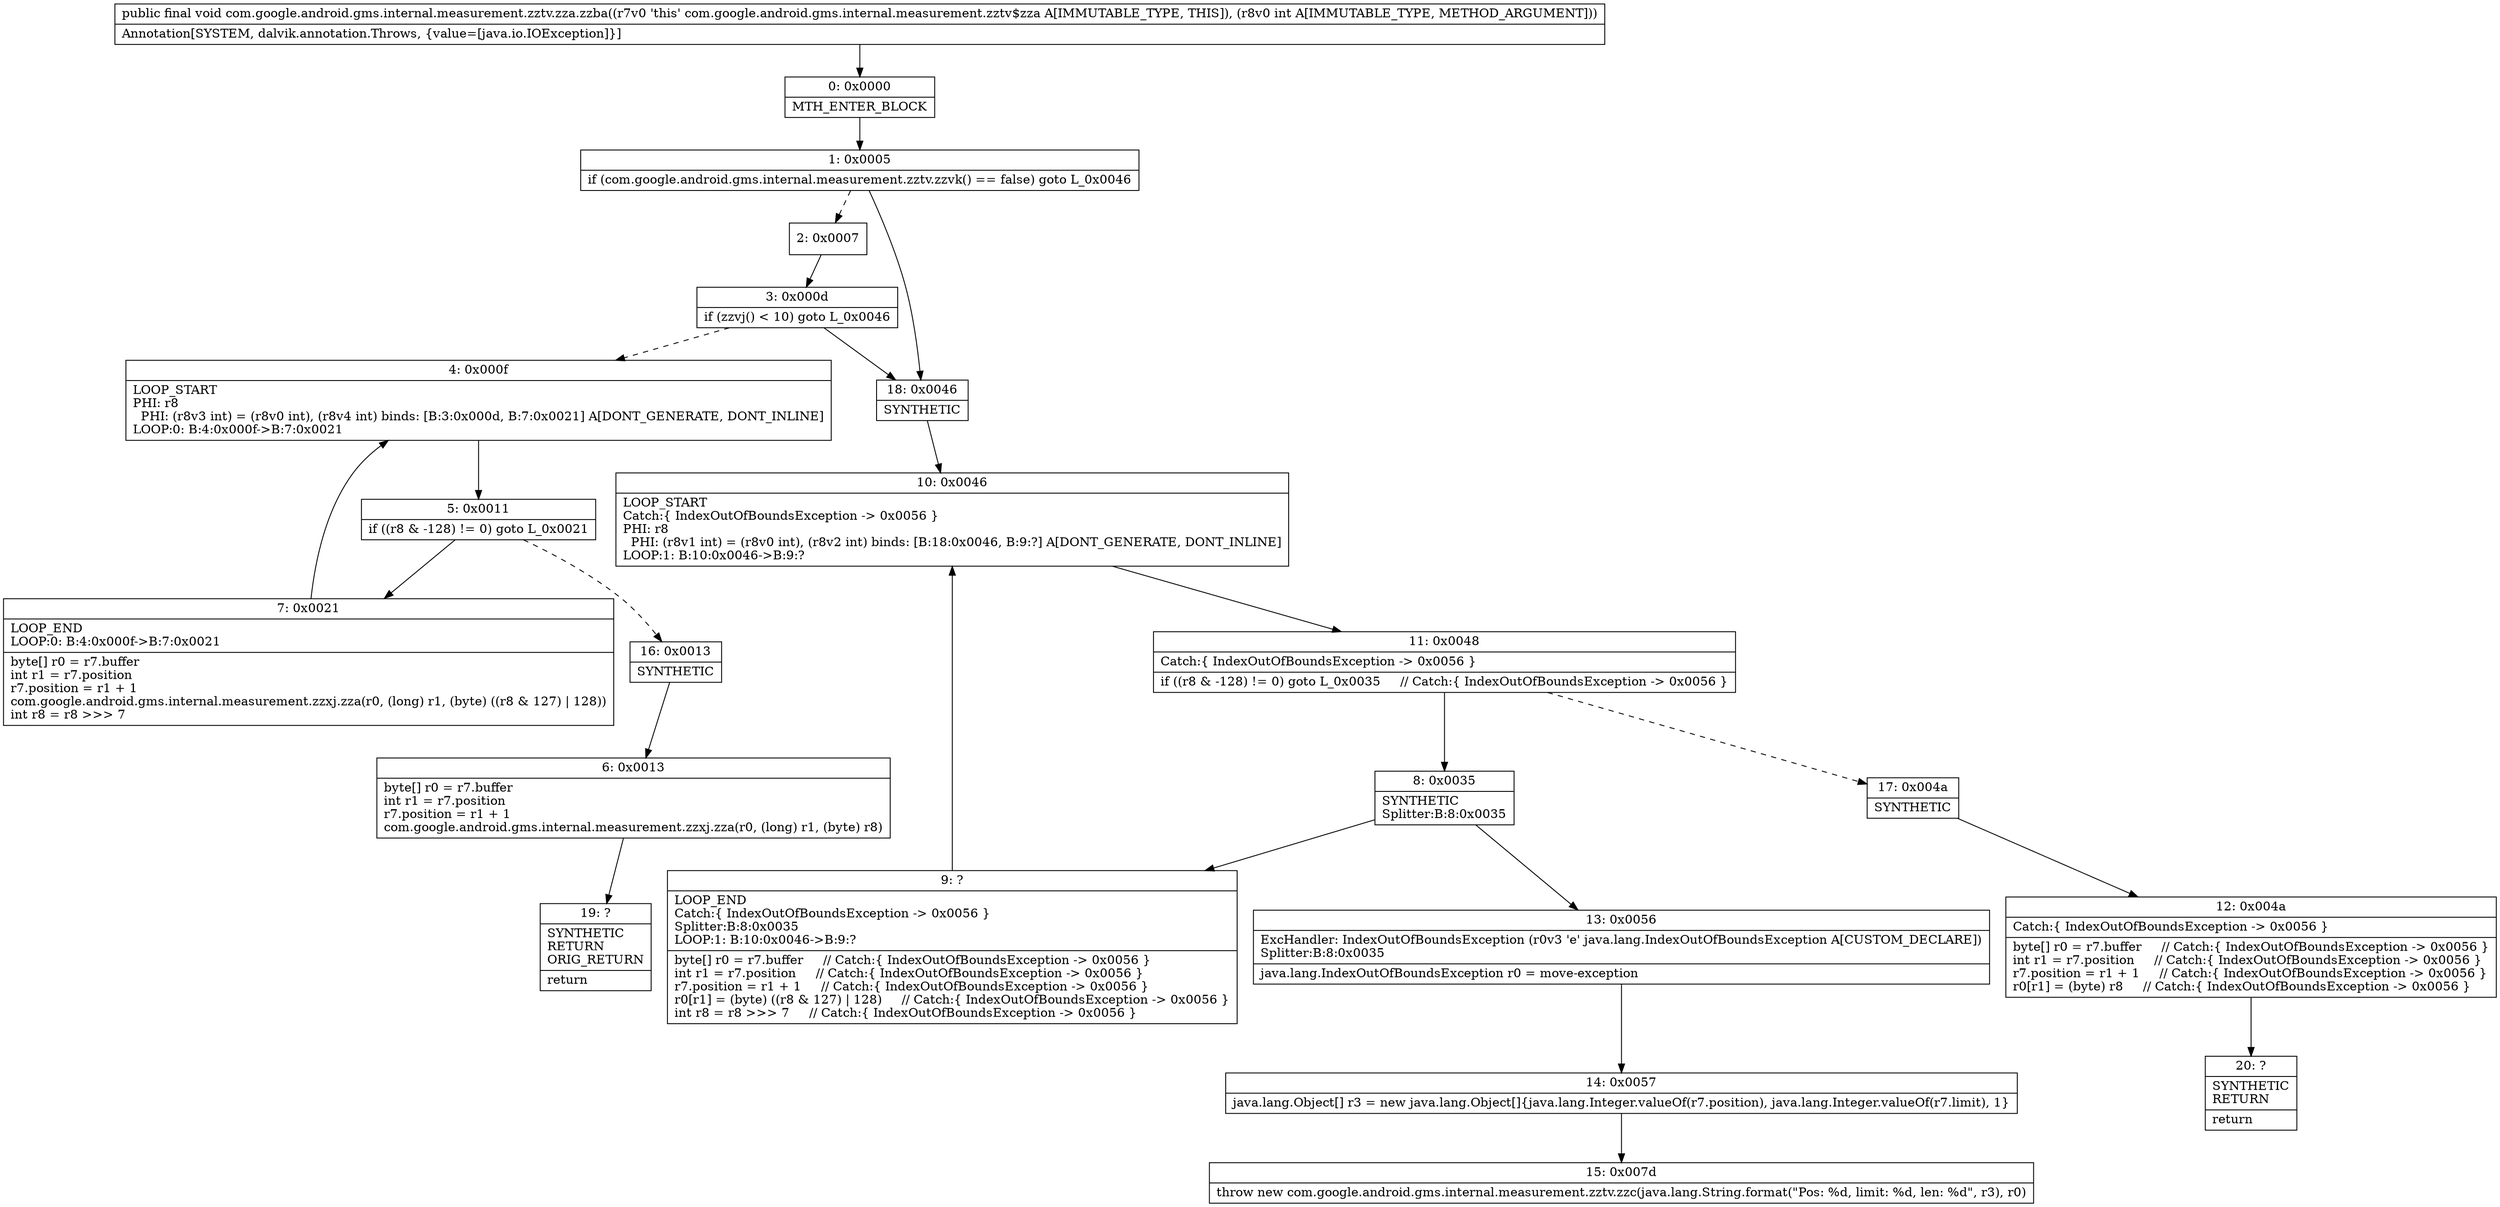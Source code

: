 digraph "CFG forcom.google.android.gms.internal.measurement.zztv.zza.zzba(I)V" {
Node_0 [shape=record,label="{0\:\ 0x0000|MTH_ENTER_BLOCK\l}"];
Node_1 [shape=record,label="{1\:\ 0x0005|if (com.google.android.gms.internal.measurement.zztv.zzvk() == false) goto L_0x0046\l}"];
Node_2 [shape=record,label="{2\:\ 0x0007}"];
Node_3 [shape=record,label="{3\:\ 0x000d|if (zzvj() \< 10) goto L_0x0046\l}"];
Node_4 [shape=record,label="{4\:\ 0x000f|LOOP_START\lPHI: r8 \l  PHI: (r8v3 int) = (r8v0 int), (r8v4 int) binds: [B:3:0x000d, B:7:0x0021] A[DONT_GENERATE, DONT_INLINE]\lLOOP:0: B:4:0x000f\-\>B:7:0x0021\l}"];
Node_5 [shape=record,label="{5\:\ 0x0011|if ((r8 & \-128) != 0) goto L_0x0021\l}"];
Node_6 [shape=record,label="{6\:\ 0x0013|byte[] r0 = r7.buffer\lint r1 = r7.position\lr7.position = r1 + 1\lcom.google.android.gms.internal.measurement.zzxj.zza(r0, (long) r1, (byte) r8)\l}"];
Node_7 [shape=record,label="{7\:\ 0x0021|LOOP_END\lLOOP:0: B:4:0x000f\-\>B:7:0x0021\l|byte[] r0 = r7.buffer\lint r1 = r7.position\lr7.position = r1 + 1\lcom.google.android.gms.internal.measurement.zzxj.zza(r0, (long) r1, (byte) ((r8 & 127) \| 128))\lint r8 = r8 \>\>\> 7\l}"];
Node_8 [shape=record,label="{8\:\ 0x0035|SYNTHETIC\lSplitter:B:8:0x0035\l}"];
Node_9 [shape=record,label="{9\:\ ?|LOOP_END\lCatch:\{ IndexOutOfBoundsException \-\> 0x0056 \}\lSplitter:B:8:0x0035\lLOOP:1: B:10:0x0046\-\>B:9:?\l|byte[] r0 = r7.buffer     \/\/ Catch:\{ IndexOutOfBoundsException \-\> 0x0056 \}\lint r1 = r7.position     \/\/ Catch:\{ IndexOutOfBoundsException \-\> 0x0056 \}\lr7.position = r1 + 1     \/\/ Catch:\{ IndexOutOfBoundsException \-\> 0x0056 \}\lr0[r1] = (byte) ((r8 & 127) \| 128)     \/\/ Catch:\{ IndexOutOfBoundsException \-\> 0x0056 \}\lint r8 = r8 \>\>\> 7     \/\/ Catch:\{ IndexOutOfBoundsException \-\> 0x0056 \}\l}"];
Node_10 [shape=record,label="{10\:\ 0x0046|LOOP_START\lCatch:\{ IndexOutOfBoundsException \-\> 0x0056 \}\lPHI: r8 \l  PHI: (r8v1 int) = (r8v0 int), (r8v2 int) binds: [B:18:0x0046, B:9:?] A[DONT_GENERATE, DONT_INLINE]\lLOOP:1: B:10:0x0046\-\>B:9:?\l}"];
Node_11 [shape=record,label="{11\:\ 0x0048|Catch:\{ IndexOutOfBoundsException \-\> 0x0056 \}\l|if ((r8 & \-128) != 0) goto L_0x0035     \/\/ Catch:\{ IndexOutOfBoundsException \-\> 0x0056 \}\l}"];
Node_12 [shape=record,label="{12\:\ 0x004a|Catch:\{ IndexOutOfBoundsException \-\> 0x0056 \}\l|byte[] r0 = r7.buffer     \/\/ Catch:\{ IndexOutOfBoundsException \-\> 0x0056 \}\lint r1 = r7.position     \/\/ Catch:\{ IndexOutOfBoundsException \-\> 0x0056 \}\lr7.position = r1 + 1     \/\/ Catch:\{ IndexOutOfBoundsException \-\> 0x0056 \}\lr0[r1] = (byte) r8     \/\/ Catch:\{ IndexOutOfBoundsException \-\> 0x0056 \}\l}"];
Node_13 [shape=record,label="{13\:\ 0x0056|ExcHandler: IndexOutOfBoundsException (r0v3 'e' java.lang.IndexOutOfBoundsException A[CUSTOM_DECLARE])\lSplitter:B:8:0x0035\l|java.lang.IndexOutOfBoundsException r0 = move\-exception\l}"];
Node_14 [shape=record,label="{14\:\ 0x0057|java.lang.Object[] r3 = new java.lang.Object[]\{java.lang.Integer.valueOf(r7.position), java.lang.Integer.valueOf(r7.limit), 1\}\l}"];
Node_15 [shape=record,label="{15\:\ 0x007d|throw new com.google.android.gms.internal.measurement.zztv.zzc(java.lang.String.format(\"Pos: %d, limit: %d, len: %d\", r3), r0)\l}"];
Node_16 [shape=record,label="{16\:\ 0x0013|SYNTHETIC\l}"];
Node_17 [shape=record,label="{17\:\ 0x004a|SYNTHETIC\l}"];
Node_18 [shape=record,label="{18\:\ 0x0046|SYNTHETIC\l}"];
Node_19 [shape=record,label="{19\:\ ?|SYNTHETIC\lRETURN\lORIG_RETURN\l|return\l}"];
Node_20 [shape=record,label="{20\:\ ?|SYNTHETIC\lRETURN\l|return\l}"];
MethodNode[shape=record,label="{public final void com.google.android.gms.internal.measurement.zztv.zza.zzba((r7v0 'this' com.google.android.gms.internal.measurement.zztv$zza A[IMMUTABLE_TYPE, THIS]), (r8v0 int A[IMMUTABLE_TYPE, METHOD_ARGUMENT]))  | Annotation[SYSTEM, dalvik.annotation.Throws, \{value=[java.io.IOException]\}]\l}"];
MethodNode -> Node_0;
Node_0 -> Node_1;
Node_1 -> Node_2[style=dashed];
Node_1 -> Node_18;
Node_2 -> Node_3;
Node_3 -> Node_4[style=dashed];
Node_3 -> Node_18;
Node_4 -> Node_5;
Node_5 -> Node_7;
Node_5 -> Node_16[style=dashed];
Node_6 -> Node_19;
Node_7 -> Node_4;
Node_8 -> Node_9;
Node_8 -> Node_13;
Node_9 -> Node_10;
Node_10 -> Node_11;
Node_11 -> Node_8;
Node_11 -> Node_17[style=dashed];
Node_12 -> Node_20;
Node_13 -> Node_14;
Node_14 -> Node_15;
Node_16 -> Node_6;
Node_17 -> Node_12;
Node_18 -> Node_10;
}

